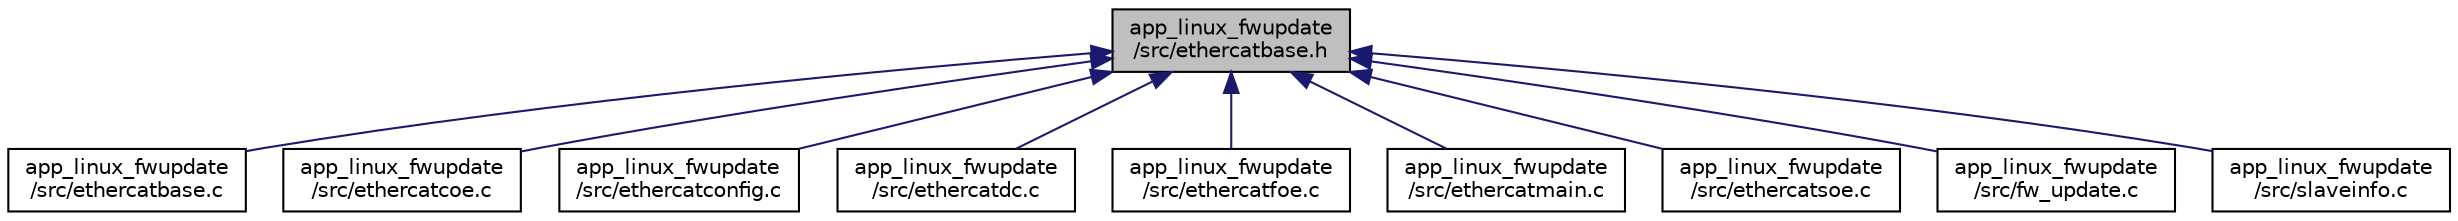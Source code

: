 digraph "app_linux_fwupdate/src/ethercatbase.h"
{
 // INTERACTIVE_SVG=YES
  edge [fontname="Helvetica",fontsize="10",labelfontname="Helvetica",labelfontsize="10"];
  node [fontname="Helvetica",fontsize="10",shape=record];
  Node1 [label="app_linux_fwupdate\l/src/ethercatbase.h",height=0.2,width=0.4,color="black", fillcolor="grey75", style="filled" fontcolor="black"];
  Node1 -> Node2 [dir="back",color="midnightblue",fontsize="10",style="solid",fontname="Helvetica"];
  Node2 [label="app_linux_fwupdate\l/src/ethercatbase.c",height=0.2,width=0.4,color="black", fillcolor="white", style="filled",URL="$ethercatbase_8c.html",tooltip="Base EtherCAT functions. "];
  Node1 -> Node3 [dir="back",color="midnightblue",fontsize="10",style="solid",fontname="Helvetica"];
  Node3 [label="app_linux_fwupdate\l/src/ethercatcoe.c",height=0.2,width=0.4,color="black", fillcolor="white", style="filled",URL="$ethercatcoe_8c.html",tooltip="CAN over EtherCAT (CoE) module. "];
  Node1 -> Node4 [dir="back",color="midnightblue",fontsize="10",style="solid",fontname="Helvetica"];
  Node4 [label="app_linux_fwupdate\l/src/ethercatconfig.c",height=0.2,width=0.4,color="black", fillcolor="white", style="filled",URL="$ethercatconfig_8c.html",tooltip="Configuration module for EtherCAT master. "];
  Node1 -> Node5 [dir="back",color="midnightblue",fontsize="10",style="solid",fontname="Helvetica"];
  Node5 [label="app_linux_fwupdate\l/src/ethercatdc.c",height=0.2,width=0.4,color="black", fillcolor="white", style="filled",URL="$ethercatdc_8c.html",tooltip="Distributed Clock EtherCAT functions. "];
  Node1 -> Node6 [dir="back",color="midnightblue",fontsize="10",style="solid",fontname="Helvetica"];
  Node6 [label="app_linux_fwupdate\l/src/ethercatfoe.c",height=0.2,width=0.4,color="black", fillcolor="white", style="filled",URL="$ethercatfoe_8c.html",tooltip="File over EtherCAT (FoE) module. "];
  Node1 -> Node7 [dir="back",color="midnightblue",fontsize="10",style="solid",fontname="Helvetica"];
  Node7 [label="app_linux_fwupdate\l/src/ethercatmain.c",height=0.2,width=0.4,color="black", fillcolor="white", style="filled",URL="$ethercatmain_8c.html",tooltip="Main EtherCAT functions. "];
  Node1 -> Node8 [dir="back",color="midnightblue",fontsize="10",style="solid",fontname="Helvetica"];
  Node8 [label="app_linux_fwupdate\l/src/ethercatsoe.c",height=0.2,width=0.4,color="black", fillcolor="white", style="filled",URL="$ethercatsoe_8c.html",tooltip="Servo over EtherCAT (SoE) Module. "];
  Node1 -> Node9 [dir="back",color="midnightblue",fontsize="10",style="solid",fontname="Helvetica"];
  Node9 [label="app_linux_fwupdate\l/src/fw_update.c",height=0.2,width=0.4,color="black", fillcolor="white", style="filled",URL="$fw__update_8c.html",tooltip="Firmware Update for Synapticon SOMANET (modified from Example code for Simple Open EtherCAT master) ..."];
  Node1 -> Node10 [dir="back",color="midnightblue",fontsize="10",style="solid",fontname="Helvetica"];
  Node10 [label="app_linux_fwupdate\l/src/slaveinfo.c",height=0.2,width=0.4,color="black", fillcolor="white", style="filled",URL="$slaveinfo_8c.html",tooltip="Example code for Simple Open EtherCAT master. "];
}
